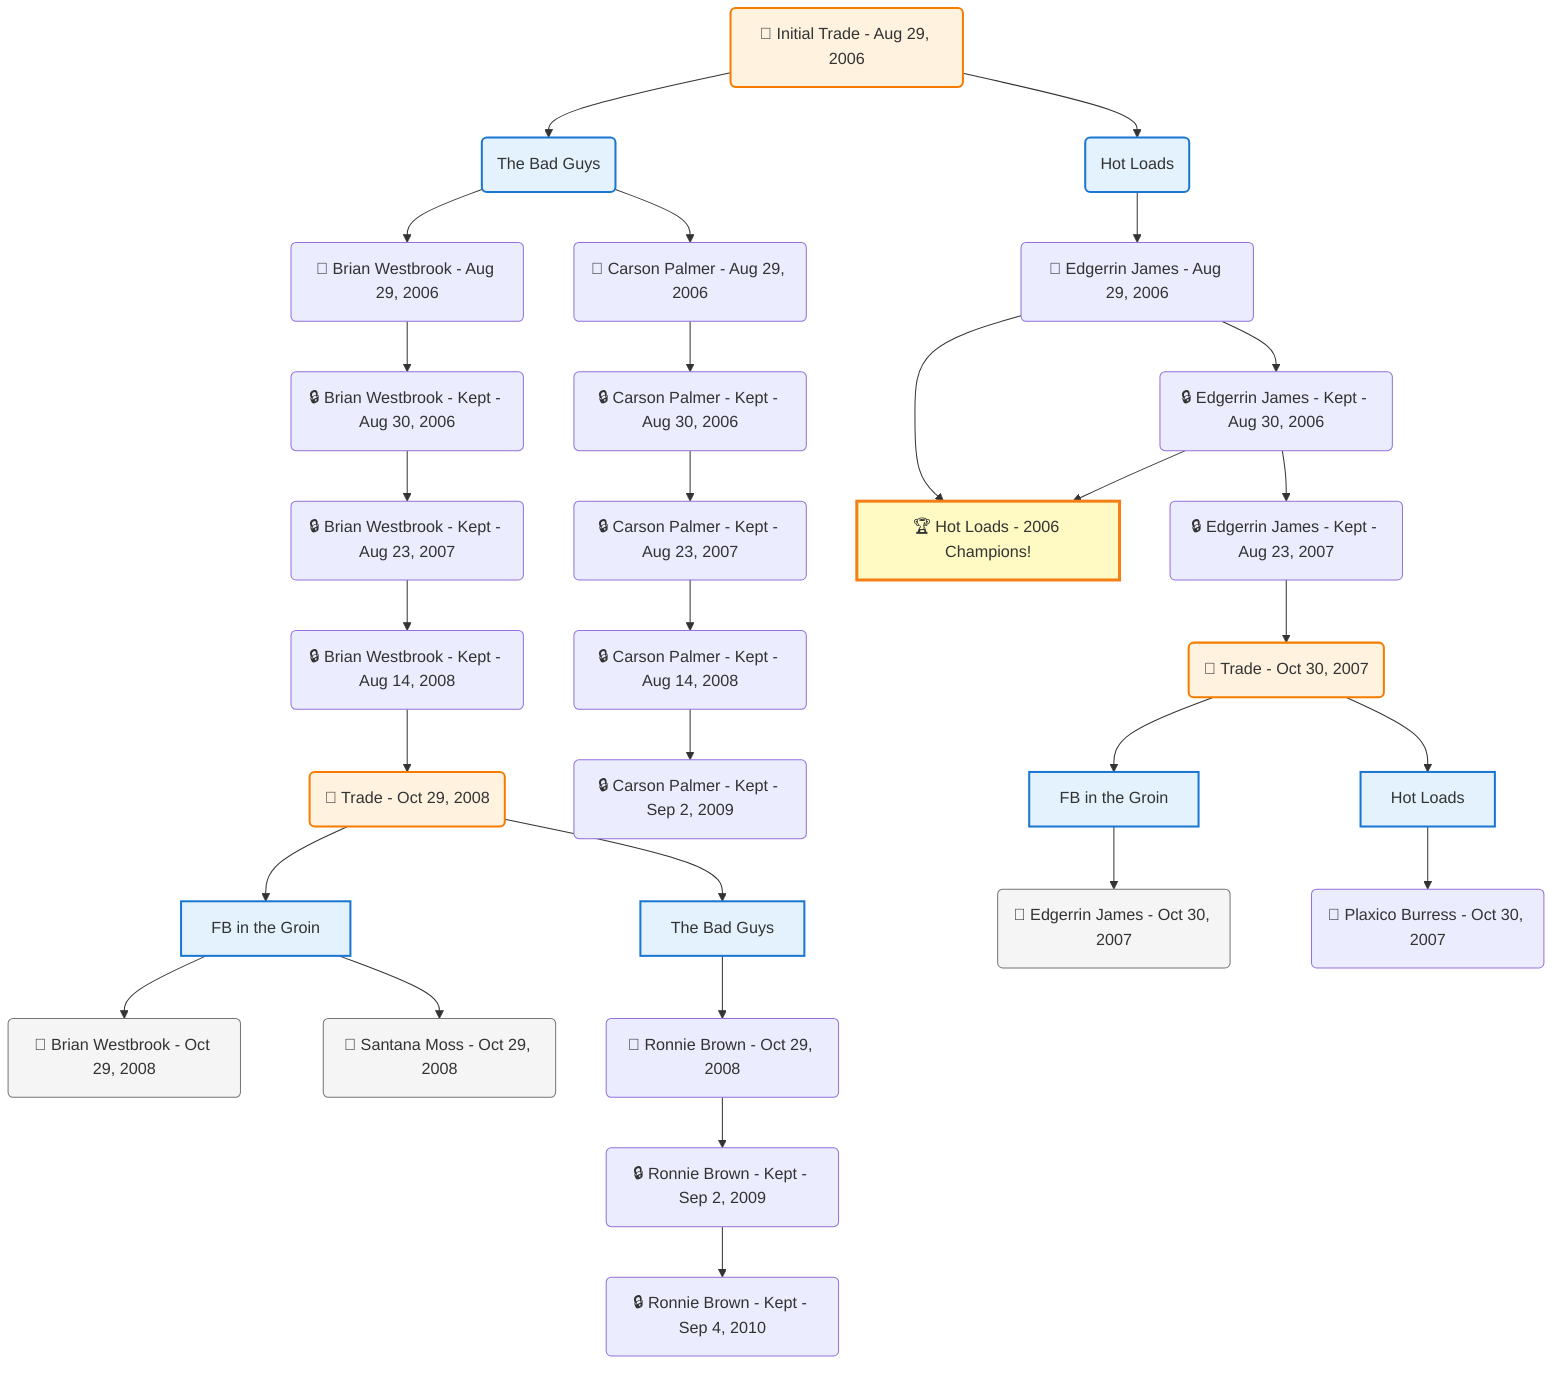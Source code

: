 flowchart TD

    TRADE_MAIN("🔄 Initial Trade - Aug 29, 2006")
    TEAM_1("The Bad Guys")
    TEAM_2("Hot Loads")
    NODE_419e01c3-c7a1-4345-8911-157bb4e5f526("🔄 Brian Westbrook - Aug 29, 2006")
    NODE_884b0c2e-e2c1-4bfb-a572-90f9b272c4c5("🔒 Brian Westbrook - Kept - Aug 30, 2006")
    NODE_7648771f-eb1a-42e6-98ca-037060a721a7("🔒 Brian Westbrook - Kept - Aug 23, 2007")
    NODE_5e21ae81-63dc-4ac0-8552-0a6deb2d2f62("🔒 Brian Westbrook - Kept - Aug 14, 2008")
    TRADE_c3f0b7c2-f7b5-4e00-9f80-68c86f7c182e_3("🔄 Trade - Oct 29, 2008")
    TEAM_f483ecf1-cd17-4991-854b-e52dfc957b45_4["FB in the Groin"]
    NODE_12905ee6-bbd2-40e5-9718-ce23cb7d7206("🔄 Brian Westbrook - Oct 29, 2008")
    NODE_6443451d-b374-42e2-9cc8-cf7ea623c574("🔄 Santana Moss - Oct 29, 2008")
    TEAM_b2220d1a-ff75-4622-9757-09978901110f_5["The Bad Guys"]
    NODE_acbb1f4c-bddd-4152-be7d-cdbc176f8841("🔄 Ronnie Brown - Oct 29, 2008")
    NODE_3844f232-181a-4af4-ad32-7773482ac39b("🔒 Ronnie Brown - Kept - Sep 2, 2009")
    NODE_5f1b63ce-96fa-4d5d-a065-b53daf393a9a("🔒 Ronnie Brown - Kept - Sep 4, 2010")
    NODE_4fcfbb74-d396-426f-b80b-a9e22eabd6be("🔄 Carson Palmer - Aug 29, 2006")
    NODE_0e08ab70-b31b-4e01-916d-100cd0376830("🔒 Carson Palmer - Kept - Aug 30, 2006")
    NODE_6aa76e8d-700d-435a-8c61-fe6381a86672("🔒 Carson Palmer - Kept - Aug 23, 2007")
    NODE_27e24a70-7ba9-4eea-ae99-a96201862d26("🔒 Carson Palmer - Kept - Aug 14, 2008")
    NODE_e82ce1f1-049c-4e4c-97bb-b5bdf4a8c0d7("🔒 Carson Palmer - Kept - Sep 2, 2009")
    NODE_5b1c2069-8707-4e09-823a-ce670e4fba0e("🔄 Edgerrin James - Aug 29, 2006")
    CHAMP_8e9f18ff-62c3-40e8-bb10-32f74cf4ee33_2006["🏆 Hot Loads - 2006 Champions!"]
    NODE_512bc0a8-8b35-4855-aafd-3fc377cdc765("🔒 Edgerrin James - Kept - Aug 30, 2006")
    NODE_08d51157-6f50-4e7b-983c-7bc0b338287c("🔒 Edgerrin James - Kept - Aug 23, 2007")
    TRADE_8ceeb28a-57cb-4629-9c55-20cfad08573a_6("🔄 Trade - Oct 30, 2007")
    TEAM_f483ecf1-cd17-4991-854b-e52dfc957b45_7["FB in the Groin"]
    NODE_708896f9-3593-4a78-bfda-822e965c6e50("🔄 Edgerrin James - Oct 30, 2007")
    TEAM_8e9f18ff-62c3-40e8-bb10-32f74cf4ee33_8["Hot Loads"]
    NODE_a3b08f4c-faa6-4e17-b715-ac00324b394b("🔄 Plaxico Burress - Oct 30, 2007")

    TRADE_MAIN --> TEAM_1
    TRADE_MAIN --> TEAM_2
    TEAM_1 --> NODE_419e01c3-c7a1-4345-8911-157bb4e5f526
    NODE_419e01c3-c7a1-4345-8911-157bb4e5f526 --> NODE_884b0c2e-e2c1-4bfb-a572-90f9b272c4c5
    NODE_884b0c2e-e2c1-4bfb-a572-90f9b272c4c5 --> NODE_7648771f-eb1a-42e6-98ca-037060a721a7
    NODE_7648771f-eb1a-42e6-98ca-037060a721a7 --> NODE_5e21ae81-63dc-4ac0-8552-0a6deb2d2f62
    NODE_5e21ae81-63dc-4ac0-8552-0a6deb2d2f62 --> TRADE_c3f0b7c2-f7b5-4e00-9f80-68c86f7c182e_3
    TRADE_c3f0b7c2-f7b5-4e00-9f80-68c86f7c182e_3 --> TEAM_f483ecf1-cd17-4991-854b-e52dfc957b45_4
    TEAM_f483ecf1-cd17-4991-854b-e52dfc957b45_4 --> NODE_12905ee6-bbd2-40e5-9718-ce23cb7d7206
    TEAM_f483ecf1-cd17-4991-854b-e52dfc957b45_4 --> NODE_6443451d-b374-42e2-9cc8-cf7ea623c574
    TRADE_c3f0b7c2-f7b5-4e00-9f80-68c86f7c182e_3 --> TEAM_b2220d1a-ff75-4622-9757-09978901110f_5
    TEAM_b2220d1a-ff75-4622-9757-09978901110f_5 --> NODE_acbb1f4c-bddd-4152-be7d-cdbc176f8841
    NODE_acbb1f4c-bddd-4152-be7d-cdbc176f8841 --> NODE_3844f232-181a-4af4-ad32-7773482ac39b
    NODE_3844f232-181a-4af4-ad32-7773482ac39b --> NODE_5f1b63ce-96fa-4d5d-a065-b53daf393a9a
    TEAM_1 --> NODE_4fcfbb74-d396-426f-b80b-a9e22eabd6be
    NODE_4fcfbb74-d396-426f-b80b-a9e22eabd6be --> NODE_0e08ab70-b31b-4e01-916d-100cd0376830
    NODE_0e08ab70-b31b-4e01-916d-100cd0376830 --> NODE_6aa76e8d-700d-435a-8c61-fe6381a86672
    NODE_6aa76e8d-700d-435a-8c61-fe6381a86672 --> NODE_27e24a70-7ba9-4eea-ae99-a96201862d26
    NODE_27e24a70-7ba9-4eea-ae99-a96201862d26 --> NODE_e82ce1f1-049c-4e4c-97bb-b5bdf4a8c0d7
    TEAM_2 --> NODE_5b1c2069-8707-4e09-823a-ce670e4fba0e
    NODE_5b1c2069-8707-4e09-823a-ce670e4fba0e --> CHAMP_8e9f18ff-62c3-40e8-bb10-32f74cf4ee33_2006
    NODE_5b1c2069-8707-4e09-823a-ce670e4fba0e --> NODE_512bc0a8-8b35-4855-aafd-3fc377cdc765
    NODE_512bc0a8-8b35-4855-aafd-3fc377cdc765 --> CHAMP_8e9f18ff-62c3-40e8-bb10-32f74cf4ee33_2006
    NODE_512bc0a8-8b35-4855-aafd-3fc377cdc765 --> NODE_08d51157-6f50-4e7b-983c-7bc0b338287c
    NODE_08d51157-6f50-4e7b-983c-7bc0b338287c --> TRADE_8ceeb28a-57cb-4629-9c55-20cfad08573a_6
    TRADE_8ceeb28a-57cb-4629-9c55-20cfad08573a_6 --> TEAM_f483ecf1-cd17-4991-854b-e52dfc957b45_7
    TEAM_f483ecf1-cd17-4991-854b-e52dfc957b45_7 --> NODE_708896f9-3593-4a78-bfda-822e965c6e50
    TRADE_8ceeb28a-57cb-4629-9c55-20cfad08573a_6 --> TEAM_8e9f18ff-62c3-40e8-bb10-32f74cf4ee33_8
    TEAM_8e9f18ff-62c3-40e8-bb10-32f74cf4ee33_8 --> NODE_a3b08f4c-faa6-4e17-b715-ac00324b394b

    %% Node styling
    classDef teamNode fill:#e3f2fd,stroke:#1976d2,stroke-width:2px
    classDef tradeNode fill:#fff3e0,stroke:#f57c00,stroke-width:2px
    classDef playerNode fill:#f3e5f5,stroke:#7b1fa2,stroke-width:1px
    classDef nonRootPlayerNode fill:#f5f5f5,stroke:#757575,stroke-width:1px
    classDef endNode fill:#ffebee,stroke:#c62828,stroke-width:2px
    classDef waiverNode fill:#e8f5e8,stroke:#388e3c,stroke-width:2px
    classDef championshipNode fill:#fff9c4,stroke:#f57f17,stroke-width:3px

    class TEAM_1,TEAM_2,TEAM_f483ecf1-cd17-4991-854b-e52dfc957b45_4,TEAM_b2220d1a-ff75-4622-9757-09978901110f_5,TEAM_f483ecf1-cd17-4991-854b-e52dfc957b45_7,TEAM_8e9f18ff-62c3-40e8-bb10-32f74cf4ee33_8 teamNode
    class CHAMP_8e9f18ff-62c3-40e8-bb10-32f74cf4ee33_2006 championshipNode
    class NODE_12905ee6-bbd2-40e5-9718-ce23cb7d7206,NODE_6443451d-b374-42e2-9cc8-cf7ea623c574,NODE_708896f9-3593-4a78-bfda-822e965c6e50 nonRootPlayerNode
    class TRADE_MAIN,TRADE_c3f0b7c2-f7b5-4e00-9f80-68c86f7c182e_3,TRADE_8ceeb28a-57cb-4629-9c55-20cfad08573a_6 tradeNode